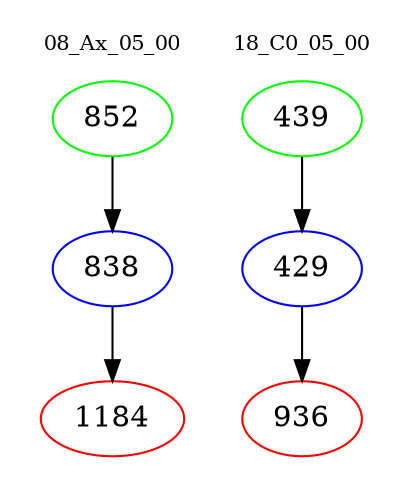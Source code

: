 digraph{
subgraph cluster_0 {
color = white
label = "08_Ax_05_00";
fontsize=10;
T0_852 [label="852", color="green"]
T0_852 -> T0_838 [color="black"]
T0_838 [label="838", color="blue"]
T0_838 -> T0_1184 [color="black"]
T0_1184 [label="1184", color="red"]
}
subgraph cluster_1 {
color = white
label = "18_C0_05_00";
fontsize=10;
T1_439 [label="439", color="green"]
T1_439 -> T1_429 [color="black"]
T1_429 [label="429", color="blue"]
T1_429 -> T1_936 [color="black"]
T1_936 [label="936", color="red"]
}
}
